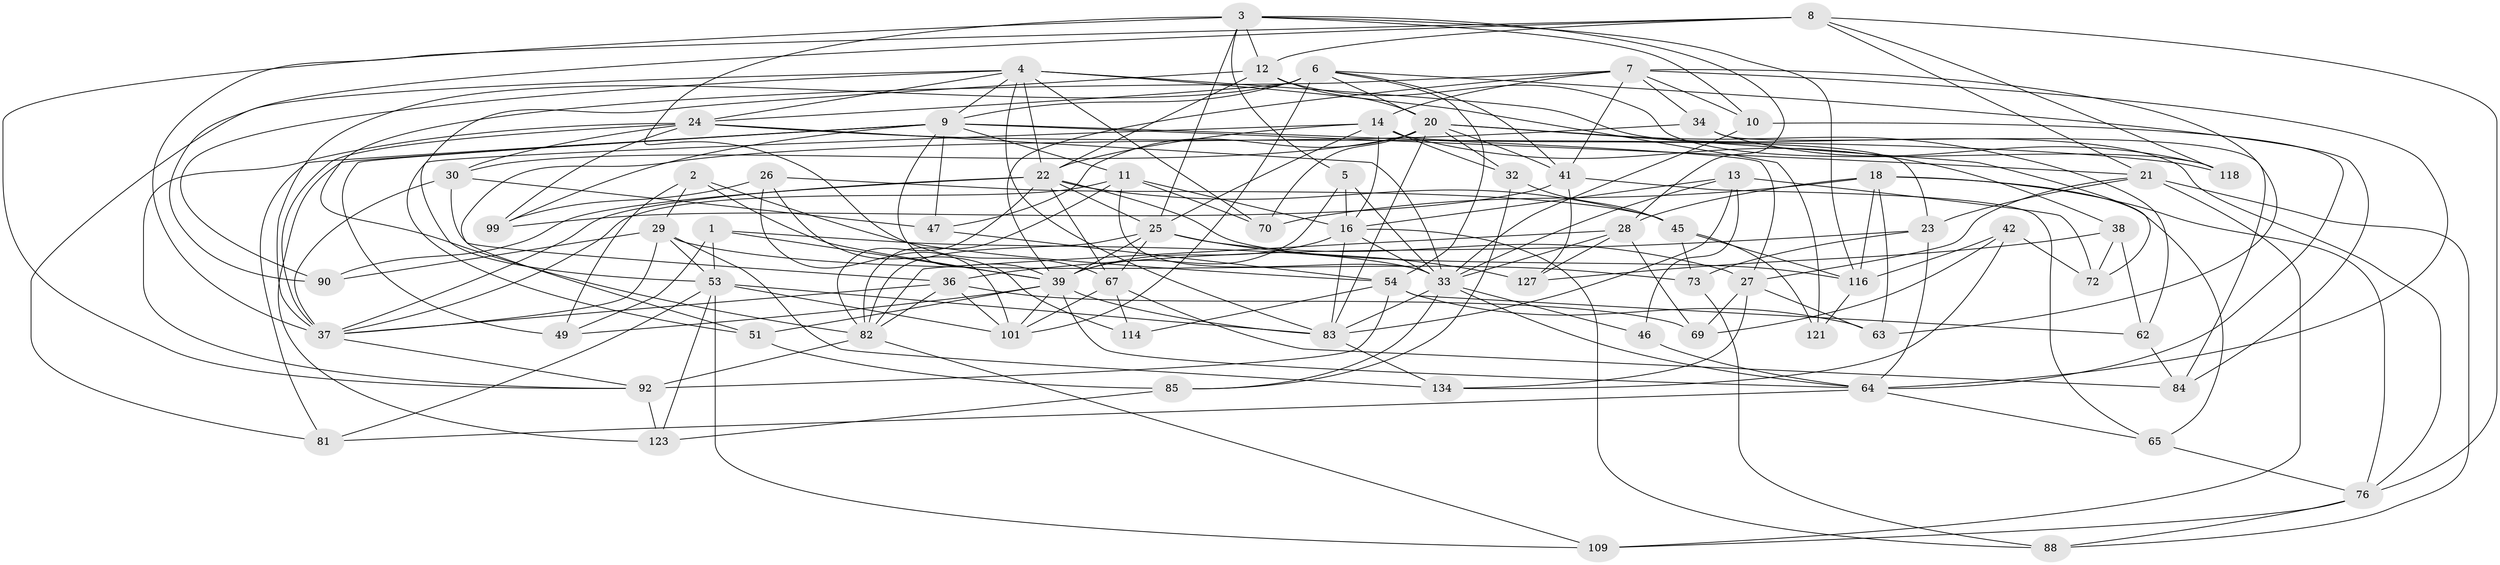 // original degree distribution, {4: 1.0}
// Generated by graph-tools (version 1.1) at 2025/16/03/09/25 04:16:16]
// undirected, 71 vertices, 204 edges
graph export_dot {
graph [start="1"]
  node [color=gray90,style=filled];
  1;
  2;
  3 [super="+40"];
  4 [super="+17+19"];
  5;
  6 [super="+58+60"];
  7 [super="+91+135"];
  8 [super="+77"];
  9 [super="+96+74"];
  10;
  11 [super="+130"];
  12 [super="+35"];
  13 [super="+104"];
  14 [super="+15"];
  16 [super="+50+52"];
  18 [super="+139"];
  20 [super="+75+131+103"];
  21 [super="+31"];
  22 [super="+112+110"];
  23 [super="+43"];
  24 [super="+44+86"];
  25 [super="+93"];
  26;
  27 [super="+113"];
  28 [super="+106"];
  29 [super="+122"];
  30 [super="+128"];
  32;
  33 [super="+111+71+138"];
  34;
  36 [super="+55"];
  37 [super="+124+107+140"];
  38;
  39 [super="+68+78"];
  41 [super="+97"];
  42;
  45 [super="+141"];
  46;
  47;
  49;
  51;
  53 [super="+61"];
  54 [super="+56+79"];
  62;
  63;
  64 [super="+87"];
  65;
  67 [super="+98"];
  69;
  70;
  72;
  73;
  76 [super="+89"];
  81;
  82 [super="+95+100"];
  83 [super="+120+132"];
  84;
  85;
  88;
  90;
  92 [super="+136"];
  99;
  101 [super="+133"];
  109;
  114;
  116 [super="+125"];
  118;
  121;
  123;
  127;
  134;
  1 -- 49;
  1 -- 53;
  1 -- 33;
  1 -- 39;
  2 -- 49;
  2 -- 54;
  2 -- 39;
  2 -- 29;
  3 -- 10;
  3 -- 5;
  3 -- 67;
  3 -- 116;
  3 -- 25;
  3 -- 28;
  3 -- 12;
  3 -- 92;
  4 -- 9;
  4 -- 121 [weight=2];
  4 -- 22;
  4 -- 76;
  4 -- 81;
  4 -- 83;
  4 -- 70;
  4 -- 90;
  4 -- 24;
  5 -- 39;
  5 -- 16;
  5 -- 33;
  6 -- 101;
  6 -- 9;
  6 -- 84;
  6 -- 54;
  6 -- 24 [weight=2];
  6 -- 41;
  6 -- 37 [weight=2];
  6 -- 20;
  7 -- 10;
  7 -- 82;
  7 -- 34;
  7 -- 14;
  7 -- 41;
  7 -- 63;
  7 -- 39;
  7 -- 64;
  8 -- 12;
  8 -- 90;
  8 -- 118;
  8 -- 21;
  8 -- 37;
  8 -- 76;
  9 -- 81;
  9 -- 11;
  9 -- 49;
  9 -- 99;
  9 -- 21 [weight=2];
  9 -- 123;
  9 -- 27;
  9 -- 47;
  9 -- 39;
  10 -- 64;
  10 -- 33;
  11 -- 16;
  11 -- 82;
  11 -- 70;
  11 -- 33;
  11 -- 37;
  12 -- 118;
  12 -- 53;
  12 -- 20;
  12 -- 22;
  13 -- 46 [weight=2];
  13 -- 83;
  13 -- 72;
  13 -- 16;
  13 -- 33;
  14 -- 25;
  14 -- 16;
  14 -- 32;
  14 -- 51;
  14 -- 23;
  14 -- 38;
  14 -- 22;
  16 -- 83;
  16 -- 88;
  16 -- 39;
  16 -- 33;
  18 -- 70;
  18 -- 65;
  18 -- 76;
  18 -- 63;
  18 -- 116;
  18 -- 28;
  20 -- 32;
  20 -- 62;
  20 -- 70;
  20 -- 47;
  20 -- 83;
  20 -- 41;
  20 -- 72;
  20 -- 30;
  21 -- 109;
  21 -- 88;
  21 -- 27;
  21 -- 23 [weight=2];
  22 -- 45;
  22 -- 90;
  22 -- 67;
  22 -- 116;
  22 -- 82;
  22 -- 25;
  22 -- 37;
  23 -- 36;
  23 -- 64;
  23 -- 73;
  24 -- 99;
  24 -- 33;
  24 -- 118;
  24 -- 30 [weight=2];
  24 -- 92;
  24 -- 37;
  25 -- 27;
  25 -- 82;
  25 -- 67;
  25 -- 39;
  25 -- 127;
  26 -- 99;
  26 -- 114;
  26 -- 101;
  26 -- 45;
  27 -- 69;
  27 -- 134;
  27 -- 63;
  28 -- 69;
  28 -- 82;
  28 -- 33;
  28 -- 127;
  29 -- 73;
  29 -- 134;
  29 -- 53;
  29 -- 90;
  29 -- 37;
  30 -- 47;
  30 -- 37;
  30 -- 36;
  32 -- 85;
  32 -- 45;
  33 -- 83;
  33 -- 85;
  33 -- 64;
  33 -- 46;
  34 -- 51;
  34 -- 118;
  34 -- 84;
  36 -- 69;
  36 -- 82;
  36 -- 101;
  36 -- 37;
  37 -- 92;
  38 -- 72;
  38 -- 62;
  38 -- 127;
  39 -- 51;
  39 -- 101;
  39 -- 83;
  39 -- 64;
  39 -- 49;
  41 -- 127;
  41 -- 65;
  41 -- 99;
  42 -- 69;
  42 -- 72;
  42 -- 134;
  42 -- 116;
  45 -- 121;
  45 -- 73;
  45 -- 116;
  46 -- 64;
  47 -- 54;
  51 -- 85;
  53 -- 123;
  53 -- 81;
  53 -- 101;
  53 -- 109;
  53 -- 83;
  54 -- 114 [weight=2];
  54 -- 62;
  54 -- 63;
  54 -- 92;
  62 -- 84;
  64 -- 65;
  64 -- 81;
  65 -- 76;
  67 -- 84;
  67 -- 114;
  67 -- 101;
  73 -- 88;
  76 -- 109;
  76 -- 88;
  82 -- 92;
  82 -- 109;
  83 -- 134;
  85 -- 123;
  92 -- 123;
  116 -- 121;
}
